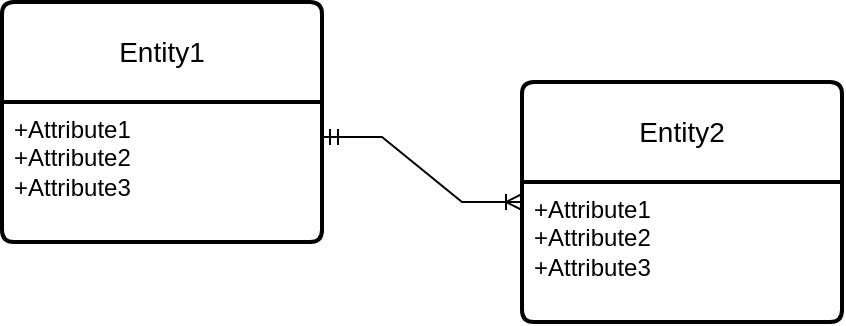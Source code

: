 <mxfile version="24.7.15">
  <diagram name="Page-1" id="ZwIqesTdjYr5TpnQ7VpE">
    <mxGraphModel dx="794" dy="532" grid="1" gridSize="10" guides="1" tooltips="1" connect="1" arrows="1" fold="1" page="1" pageScale="1" pageWidth="850" pageHeight="1100" math="0" shadow="0">
      <root>
        <mxCell id="0" />
        <mxCell id="1" parent="0" />
        <mxCell id="a3ozSL3Nf7mAPBfb-KWi-46" value="Entity2" style="swimlane;childLayout=stackLayout;horizontal=1;startSize=50;horizontalStack=0;rounded=1;fontSize=14;fontStyle=0;strokeWidth=2;resizeParent=0;resizeLast=1;shadow=0;dashed=0;align=center;arcSize=4;whiteSpace=wrap;html=1;" parent="1" vertex="1">
          <mxGeometry x="330" y="90" width="160" height="120" as="geometry" />
        </mxCell>
        <mxCell id="a3ozSL3Nf7mAPBfb-KWi-47" value="+Attribute1&#xa;+Attribute2&#xa;+Attribute3" style="align=left;strokeColor=none;fillColor=none;spacingLeft=4;fontSize=12;verticalAlign=top;resizable=0;rotatable=0;part=1;html=1;" parent="a3ozSL3Nf7mAPBfb-KWi-46" vertex="1">
          <mxGeometry y="50" width="160" height="70" as="geometry" />
        </mxCell>
        <mxCell id="a3ozSL3Nf7mAPBfb-KWi-48" value="Entity1" style="swimlane;childLayout=stackLayout;horizontal=1;startSize=50;horizontalStack=0;rounded=1;fontSize=14;fontStyle=0;strokeWidth=2;resizeParent=0;resizeLast=1;shadow=0;dashed=0;align=center;arcSize=4;whiteSpace=wrap;html=1;" parent="1" vertex="1">
          <mxGeometry x="70" y="50" width="160" height="120" as="geometry" />
        </mxCell>
        <mxCell id="a3ozSL3Nf7mAPBfb-KWi-49" value="+Attribute1&#xa;+Attribute2&#xa;+Attribute3" style="align=left;strokeColor=none;fillColor=none;spacingLeft=4;fontSize=12;verticalAlign=top;resizable=0;rotatable=0;part=1;html=1;" parent="a3ozSL3Nf7mAPBfb-KWi-48" vertex="1">
          <mxGeometry y="50" width="160" height="70" as="geometry" />
        </mxCell>
        <mxCell id="a3ozSL3Nf7mAPBfb-KWi-50" value="" style="edgeStyle=entityRelationEdgeStyle;fontSize=12;html=1;endArrow=ERoneToMany;startArrow=ERmandOne;rounded=0;exitX=1;exitY=0.25;exitDx=0;exitDy=0;entryX=0;entryY=0.5;entryDx=0;entryDy=0;" parent="1" source="a3ozSL3Nf7mAPBfb-KWi-49" target="a3ozSL3Nf7mAPBfb-KWi-46" edge="1">
          <mxGeometry width="100" height="100" relative="1" as="geometry">
            <mxPoint x="360" y="330" as="sourcePoint" />
            <mxPoint x="460" y="230" as="targetPoint" />
          </mxGeometry>
        </mxCell>
      </root>
    </mxGraphModel>
  </diagram>
</mxfile>
